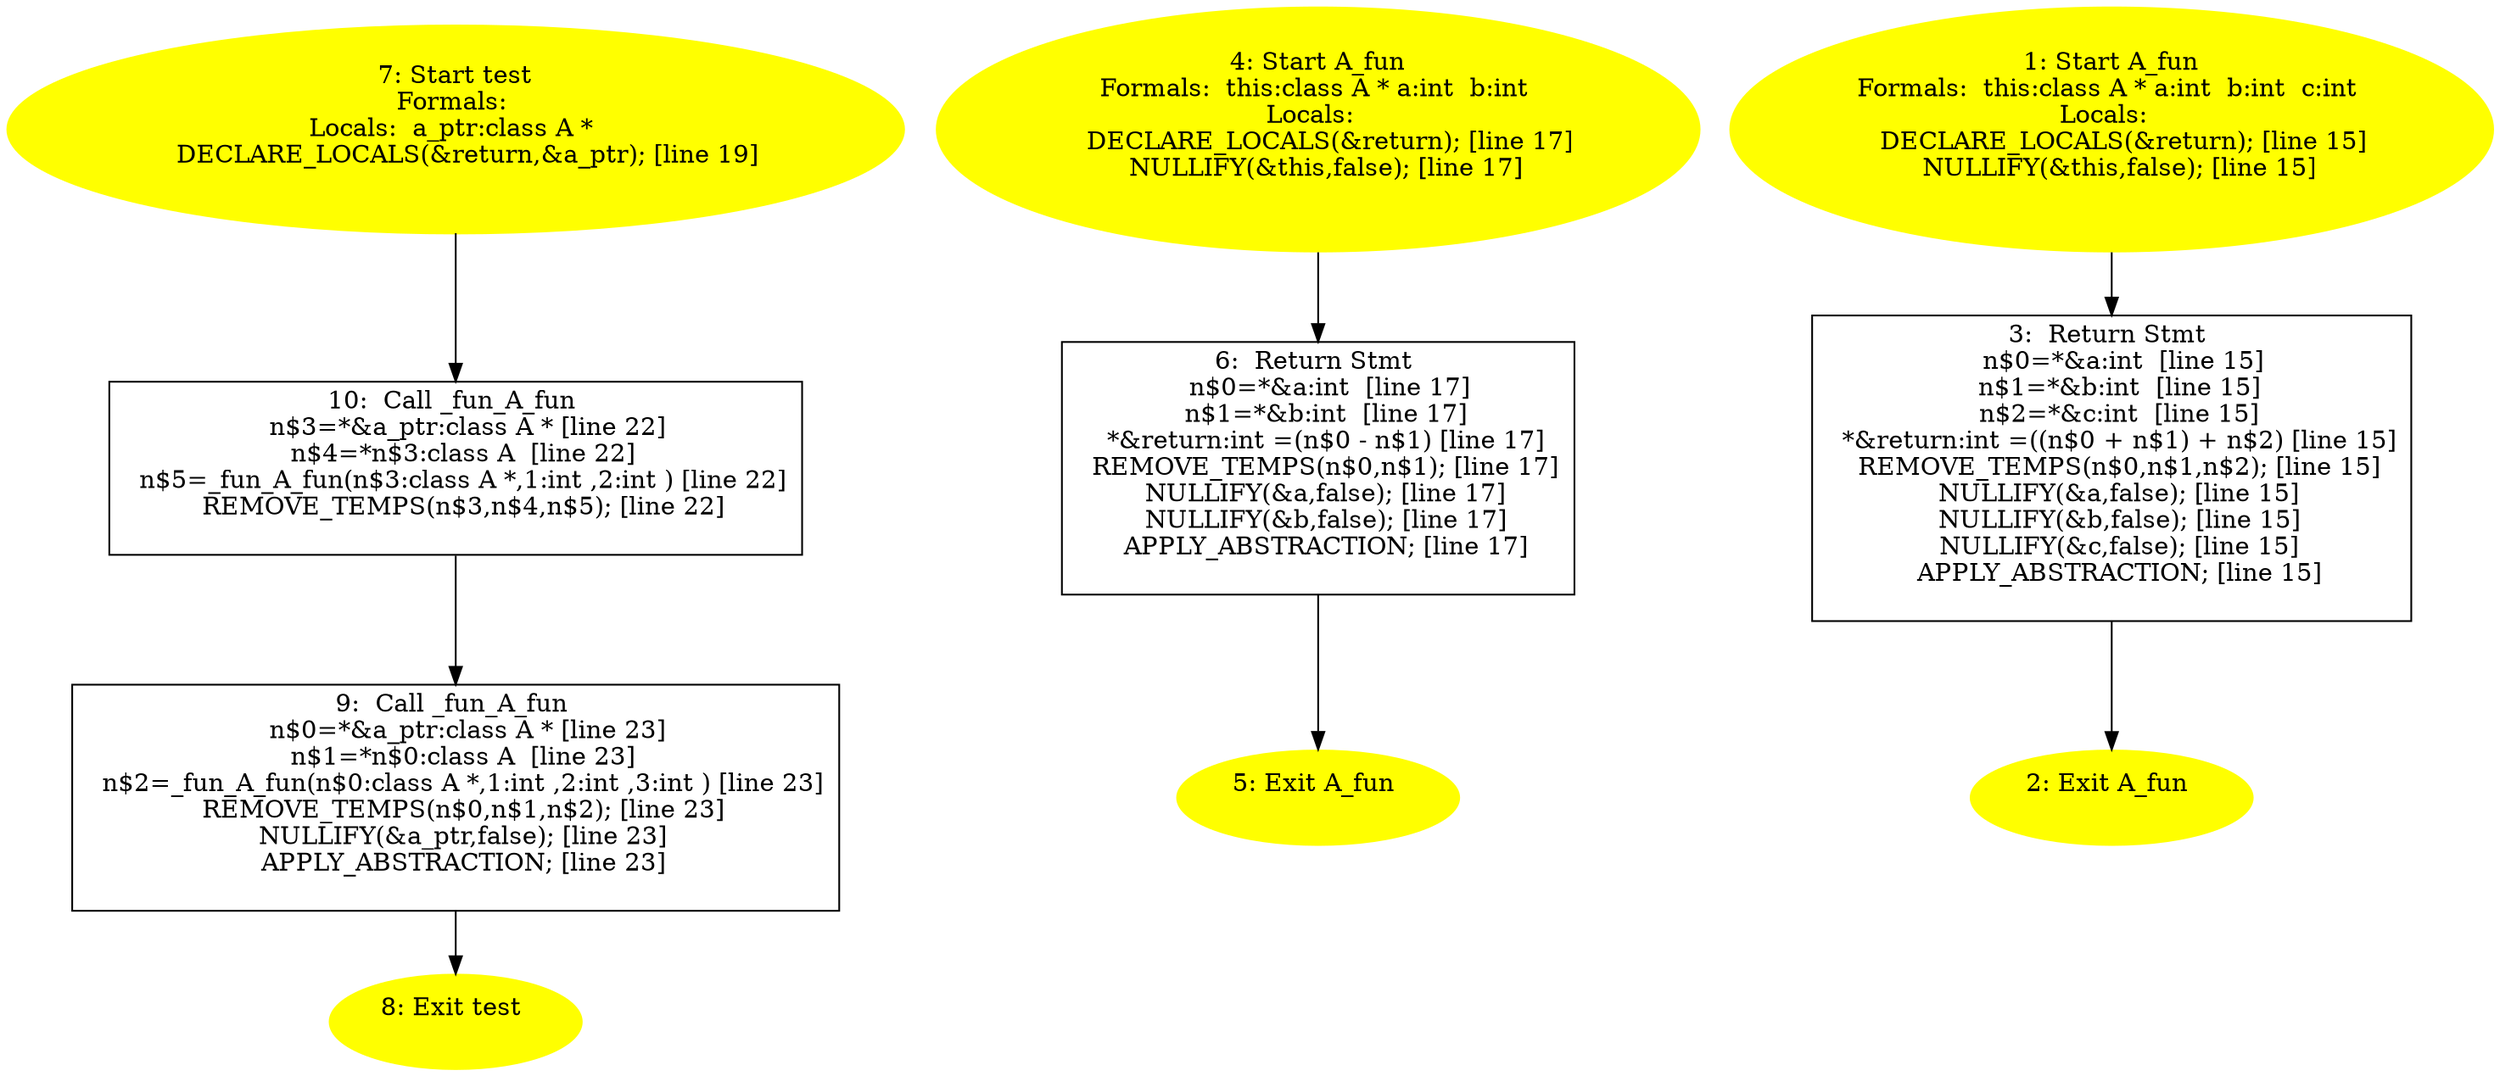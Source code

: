 digraph iCFG {
10 [label="10:  Call _fun_A_fun \n   n$3=*&a_ptr:class A * [line 22]\n  n$4=*n$3:class A  [line 22]\n  n$5=_fun_A_fun(n$3:class A *,1:int ,2:int ) [line 22]\n  REMOVE_TEMPS(n$3,n$4,n$5); [line 22]\n " shape="box"]
	

	 10 -> 9 ;
9 [label="9:  Call _fun_A_fun \n   n$0=*&a_ptr:class A * [line 23]\n  n$1=*n$0:class A  [line 23]\n  n$2=_fun_A_fun(n$0:class A *,1:int ,2:int ,3:int ) [line 23]\n  REMOVE_TEMPS(n$0,n$1,n$2); [line 23]\n  NULLIFY(&a_ptr,false); [line 23]\n  APPLY_ABSTRACTION; [line 23]\n " shape="box"]
	

	 9 -> 8 ;
8 [label="8: Exit test \n  " color=yellow style=filled]
	

7 [label="7: Start test\nFormals: \nLocals:  a_ptr:class A * \n   DECLARE_LOCALS(&return,&a_ptr); [line 19]\n " color=yellow style=filled]
	

	 7 -> 10 ;
6 [label="6:  Return Stmt \n   n$0=*&a:int  [line 17]\n  n$1=*&b:int  [line 17]\n  *&return:int =(n$0 - n$1) [line 17]\n  REMOVE_TEMPS(n$0,n$1); [line 17]\n  NULLIFY(&a,false); [line 17]\n  NULLIFY(&b,false); [line 17]\n  APPLY_ABSTRACTION; [line 17]\n " shape="box"]
	

	 6 -> 5 ;
5 [label="5: Exit A_fun \n  " color=yellow style=filled]
	

4 [label="4: Start A_fun\nFormals:  this:class A * a:int  b:int \nLocals:  \n   DECLARE_LOCALS(&return); [line 17]\n  NULLIFY(&this,false); [line 17]\n " color=yellow style=filled]
	

	 4 -> 6 ;
3 [label="3:  Return Stmt \n   n$0=*&a:int  [line 15]\n  n$1=*&b:int  [line 15]\n  n$2=*&c:int  [line 15]\n  *&return:int =((n$0 + n$1) + n$2) [line 15]\n  REMOVE_TEMPS(n$0,n$1,n$2); [line 15]\n  NULLIFY(&a,false); [line 15]\n  NULLIFY(&b,false); [line 15]\n  NULLIFY(&c,false); [line 15]\n  APPLY_ABSTRACTION; [line 15]\n " shape="box"]
	

	 3 -> 2 ;
2 [label="2: Exit A_fun \n  " color=yellow style=filled]
	

1 [label="1: Start A_fun\nFormals:  this:class A * a:int  b:int  c:int \nLocals:  \n   DECLARE_LOCALS(&return); [line 15]\n  NULLIFY(&this,false); [line 15]\n " color=yellow style=filled]
	

	 1 -> 3 ;
}
